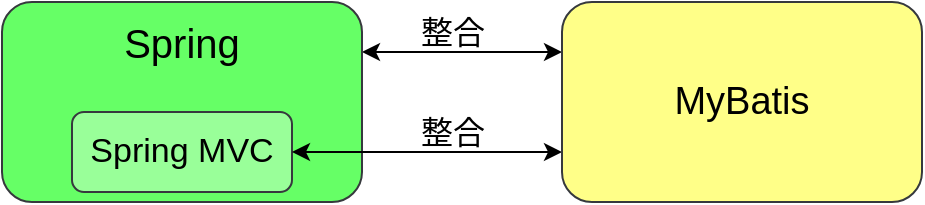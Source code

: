 <mxfile version="16.5.4" type="github">
  <diagram id="ajur7RUxZbB-VRF9lxPd" name="第 1 页">
    <mxGraphModel dx="949" dy="633" grid="0" gridSize="10" guides="1" tooltips="1" connect="1" arrows="1" fold="1" page="1" pageScale="1" pageWidth="827" pageHeight="1169" math="0" shadow="0">
      <root>
        <mxCell id="0" />
        <mxCell id="1" parent="0" />
        <mxCell id="ac8_G4dRpizbHFRqb-PS-7" style="edgeStyle=orthogonalEdgeStyle;rounded=0;orthogonalLoop=1;jettySize=auto;html=1;exitX=1;exitY=0.25;exitDx=0;exitDy=0;entryX=0;entryY=0.25;entryDx=0;entryDy=0;fontSize=19;fontColor=#000000;startArrow=classic;startFill=1;" edge="1" parent="1" source="ac8_G4dRpizbHFRqb-PS-1" target="ac8_G4dRpizbHFRqb-PS-5">
          <mxGeometry relative="1" as="geometry" />
        </mxCell>
        <mxCell id="ac8_G4dRpizbHFRqb-PS-1" value="" style="rounded=1;whiteSpace=wrap;html=1;fillColor=#66FF66;strokeColor=#36393d;" vertex="1" parent="1">
          <mxGeometry x="120" y="180" width="180" height="100" as="geometry" />
        </mxCell>
        <mxCell id="ac8_G4dRpizbHFRqb-PS-2" value="&lt;font style=&quot;font-size: 17px&quot;&gt;Spring MVC&lt;/font&gt;" style="rounded=1;whiteSpace=wrap;html=1;fillColor=#99FF99;strokeColor=#36393d;" vertex="1" parent="1">
          <mxGeometry x="155" y="235" width="110" height="40" as="geometry" />
        </mxCell>
        <mxCell id="ac8_G4dRpizbHFRqb-PS-3" value="&lt;font style=&quot;font-size: 20px&quot;&gt;Spring&lt;/font&gt;" style="text;html=1;strokeColor=none;fillColor=none;align=center;verticalAlign=middle;whiteSpace=wrap;rounded=0;" vertex="1" parent="1">
          <mxGeometry x="175" y="180" width="70" height="40" as="geometry" />
        </mxCell>
        <mxCell id="ac8_G4dRpizbHFRqb-PS-8" style="rounded=0;orthogonalLoop=1;jettySize=auto;html=1;exitX=0;exitY=0.75;exitDx=0;exitDy=0;entryX=1;entryY=0.5;entryDx=0;entryDy=0;fontSize=19;fontColor=#000000;startArrow=classic;startFill=1;" edge="1" parent="1" source="ac8_G4dRpizbHFRqb-PS-5" target="ac8_G4dRpizbHFRqb-PS-2">
          <mxGeometry relative="1" as="geometry" />
        </mxCell>
        <mxCell id="ac8_G4dRpizbHFRqb-PS-5" value="&lt;font style=&quot;font-size: 19px&quot;&gt;MyBatis&lt;/font&gt;" style="rounded=1;whiteSpace=wrap;html=1;fillColor=#ffff88;strokeColor=#36393d;" vertex="1" parent="1">
          <mxGeometry x="400" y="180" width="180" height="100" as="geometry" />
        </mxCell>
        <mxCell id="ac8_G4dRpizbHFRqb-PS-9" value="&lt;font style=&quot;font-size: 16px&quot;&gt;整合&lt;/font&gt;" style="text;html=1;align=center;verticalAlign=middle;resizable=0;points=[];autosize=1;strokeColor=none;fillColor=none;fontSize=19;fontColor=#000000;" vertex="1" parent="1">
          <mxGeometry x="320" y="180" width="50" height="30" as="geometry" />
        </mxCell>
        <mxCell id="ac8_G4dRpizbHFRqb-PS-10" value="&lt;font style=&quot;font-size: 16px&quot;&gt;整合&lt;/font&gt;" style="text;html=1;align=center;verticalAlign=middle;resizable=0;points=[];autosize=1;strokeColor=none;fillColor=none;fontSize=19;fontColor=#000000;" vertex="1" parent="1">
          <mxGeometry x="320" y="230" width="50" height="30" as="geometry" />
        </mxCell>
      </root>
    </mxGraphModel>
  </diagram>
</mxfile>

